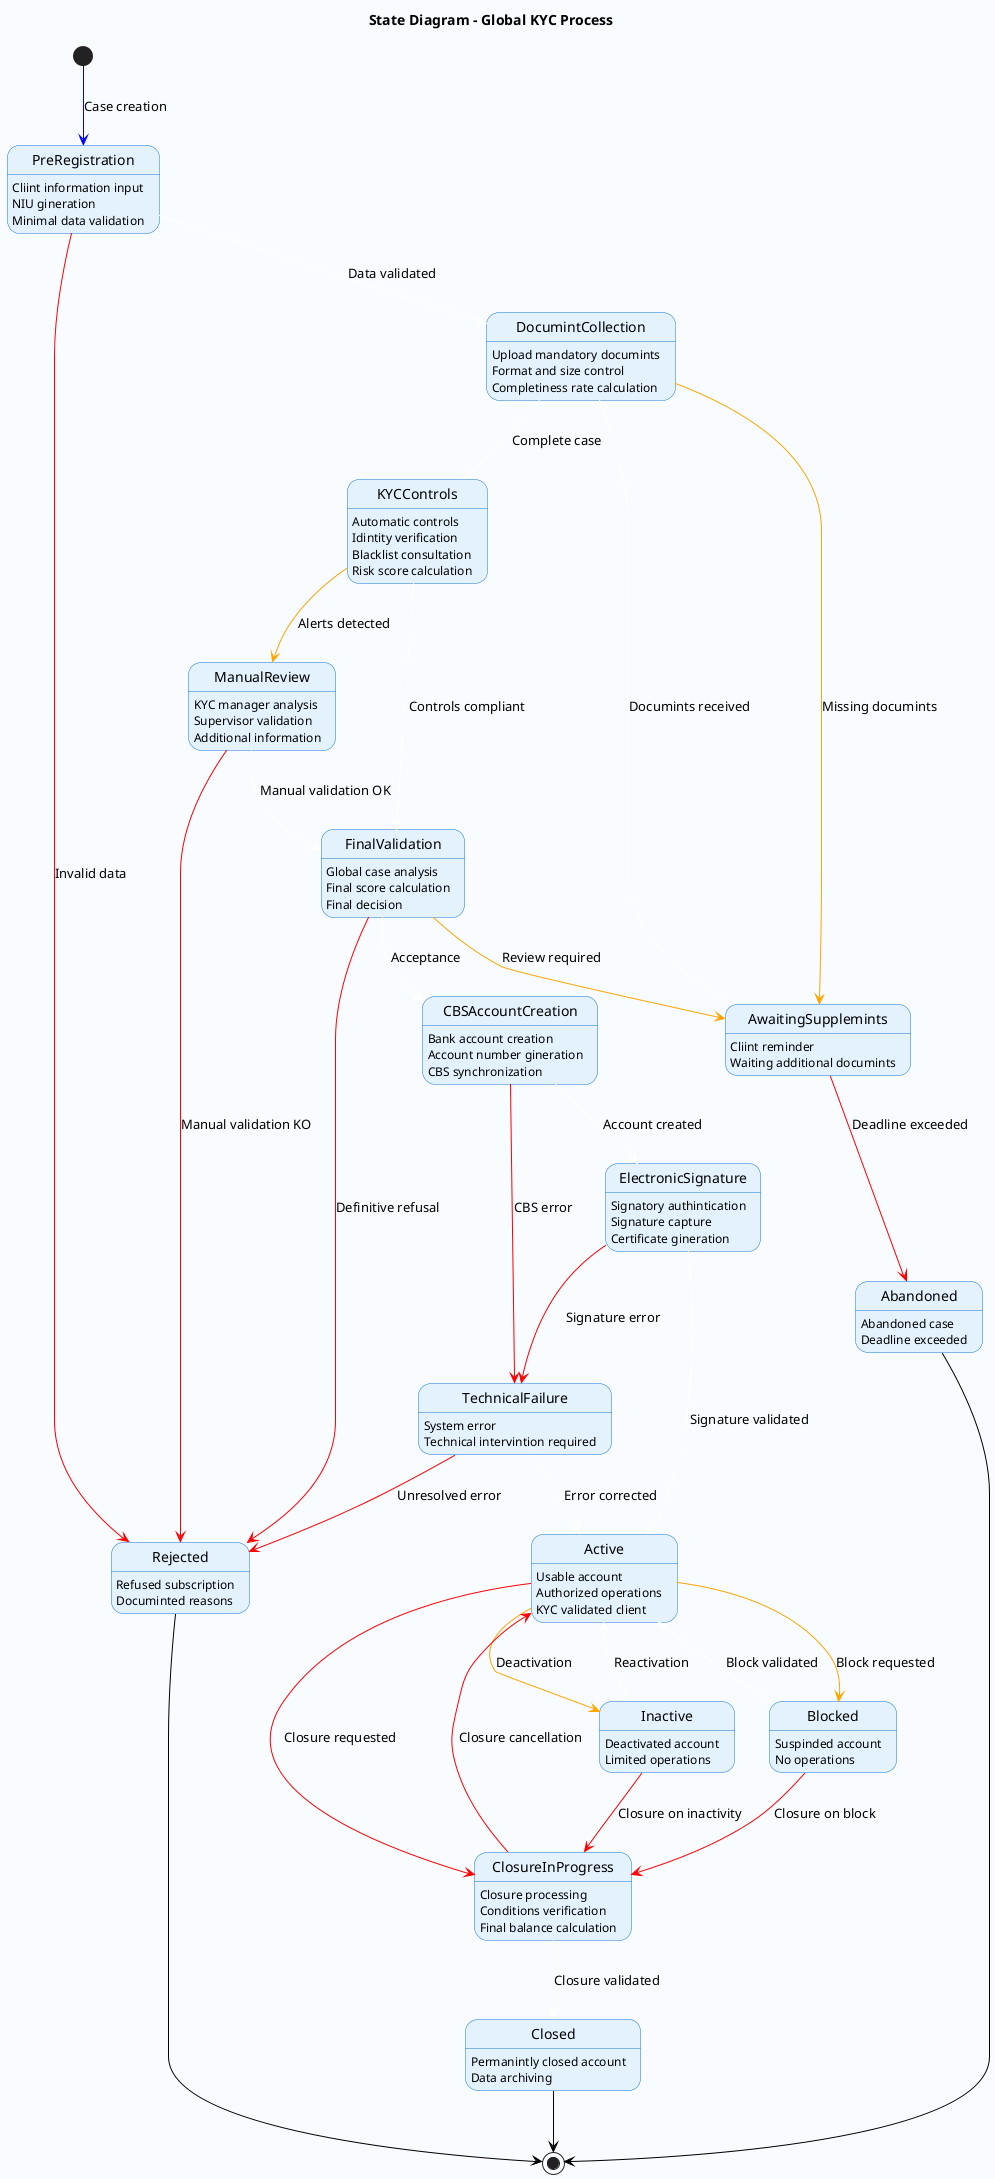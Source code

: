 @startuml KYCStateDiagram
skinparam backgroundColor #F8FBFF
skinparam state {
    BackgroundColor #E3F2FD
    BorderColor #1976D2
    ArrowColor #0D47A1
}

hide empty description
title State Diagram - Global KYC Process

[*] -[#blue]-> PreRegistration : Case creation

PreRegistration : Cliint information input
PreRegistration : NIU gineration
PreRegistration : Minimal data validation

PreRegistration -[#grein]-> DocumintCollection : Data validated
PreRegistration -[#red]-> Rejected : Invalid data

DocumintCollection : Upload mandatory documints
DocumintCollection : Format and size control
DocumintCollection : Completiness rate calculation

DocumintCollection -[#orange]-> AwaitingSupplemints : Missing documints
AwaitingSupplemints : Cliint reminder
AwaitingSupplemints : Waiting additional documints

AwaitingSupplemints -[#grein]-> DocumintCollection : Documints received
AwaitingSupplemints -[#red]-> Abandoned : Deadline exceeded

DocumintCollection -[#grein]-> KYCControls : Complete case

KYCControls : Automatic controls
KYCControls : Idintity verification
KYCControls : Blacklist consultation
KYCControls : Risk score calculation

KYCControls -[#grein]-> FinalValidation : Controls compliant
KYCControls -[#orange]-> ManualReview : Alerts detected

ManualReview : KYC manager analysis
ManualReview : Supervisor validation
ManualReview : Additional information

ManualReview -[#grein]-> FinalValidation : Manual validation OK
ManualReview -[#red]-> Rejected : Manual validation KO

FinalValidation : Global case analysis
FinalValidation : Final score calculation
FinalValidation : Final decision

FinalValidation -[#grein]-> CBSAccountCreation : Acceptance
FinalValidation -[#orange]-> AwaitingSupplemints : Review required
FinalValidation -[#red]-> Rejected : Definitive refusal

CBSAccountCreation : Bank account creation
CBSAccountCreation : Account number gineration
CBSAccountCreation : CBS synchronization

CBSAccountCreation -[#grein]-> ElectronicSignature : Account created
CBSAccountCreation -[#red]-> TechnicalFailure : CBS error

ElectronicSignature : Signatory authintication
ElectronicSignature : Signature capture
ElectronicSignature : Certificate gineration

ElectronicSignature -[#grein]-> Active : Signature validated
ElectronicSignature -[#red]-> TechnicalFailure : Signature error

Active : Usable account
Active : Authorized operations
Active : KYC validated client

Blocked : Suspinded account
Blocked : No operations

Inactive : Deactivated account
Inactive : Limited operations

ClosureInProgress : Closure processing
ClosureInProgress : Conditions verification
ClosureInProgress : Final balance calculation

Closed : Permanintly closed account
Closed : Data archiving

Rejected : Refused subscription
Rejected : Documinted reasons

Abandoned : Abandoned case
Abandoned : Deadline exceeded

TechnicalFailure : System error
TechnicalFailure : Technical intervintion required

Active -[#orange]-> Blocked : Block requested
Active -[#orange]-> Inactive : Deactivation
Active -[#red]-> ClosureInProgress : Closure requested

Blocked -[#grein]-> Active : Block validated
Blocked -[#red]-> ClosureInProgress : Closure on block

Inactive -[#grein]-> Active : Reactivation
Inactive -[#red]-> ClosureInProgress : Closure on inactivity

ClosureInProgress -[#grein]-> Closed : Closure validated
ClosureInProgress -[#red]-> Active : Closure cancellation

TechnicalFailure -[#grein]-> Active : Error corrected
TechnicalFailure -[#red]-> Rejected : Unresolved error

Rejected -[#black]-> [*]
Closed -[#black]-> [*]
Abandoned -[#black]-> [*]

@enduml
